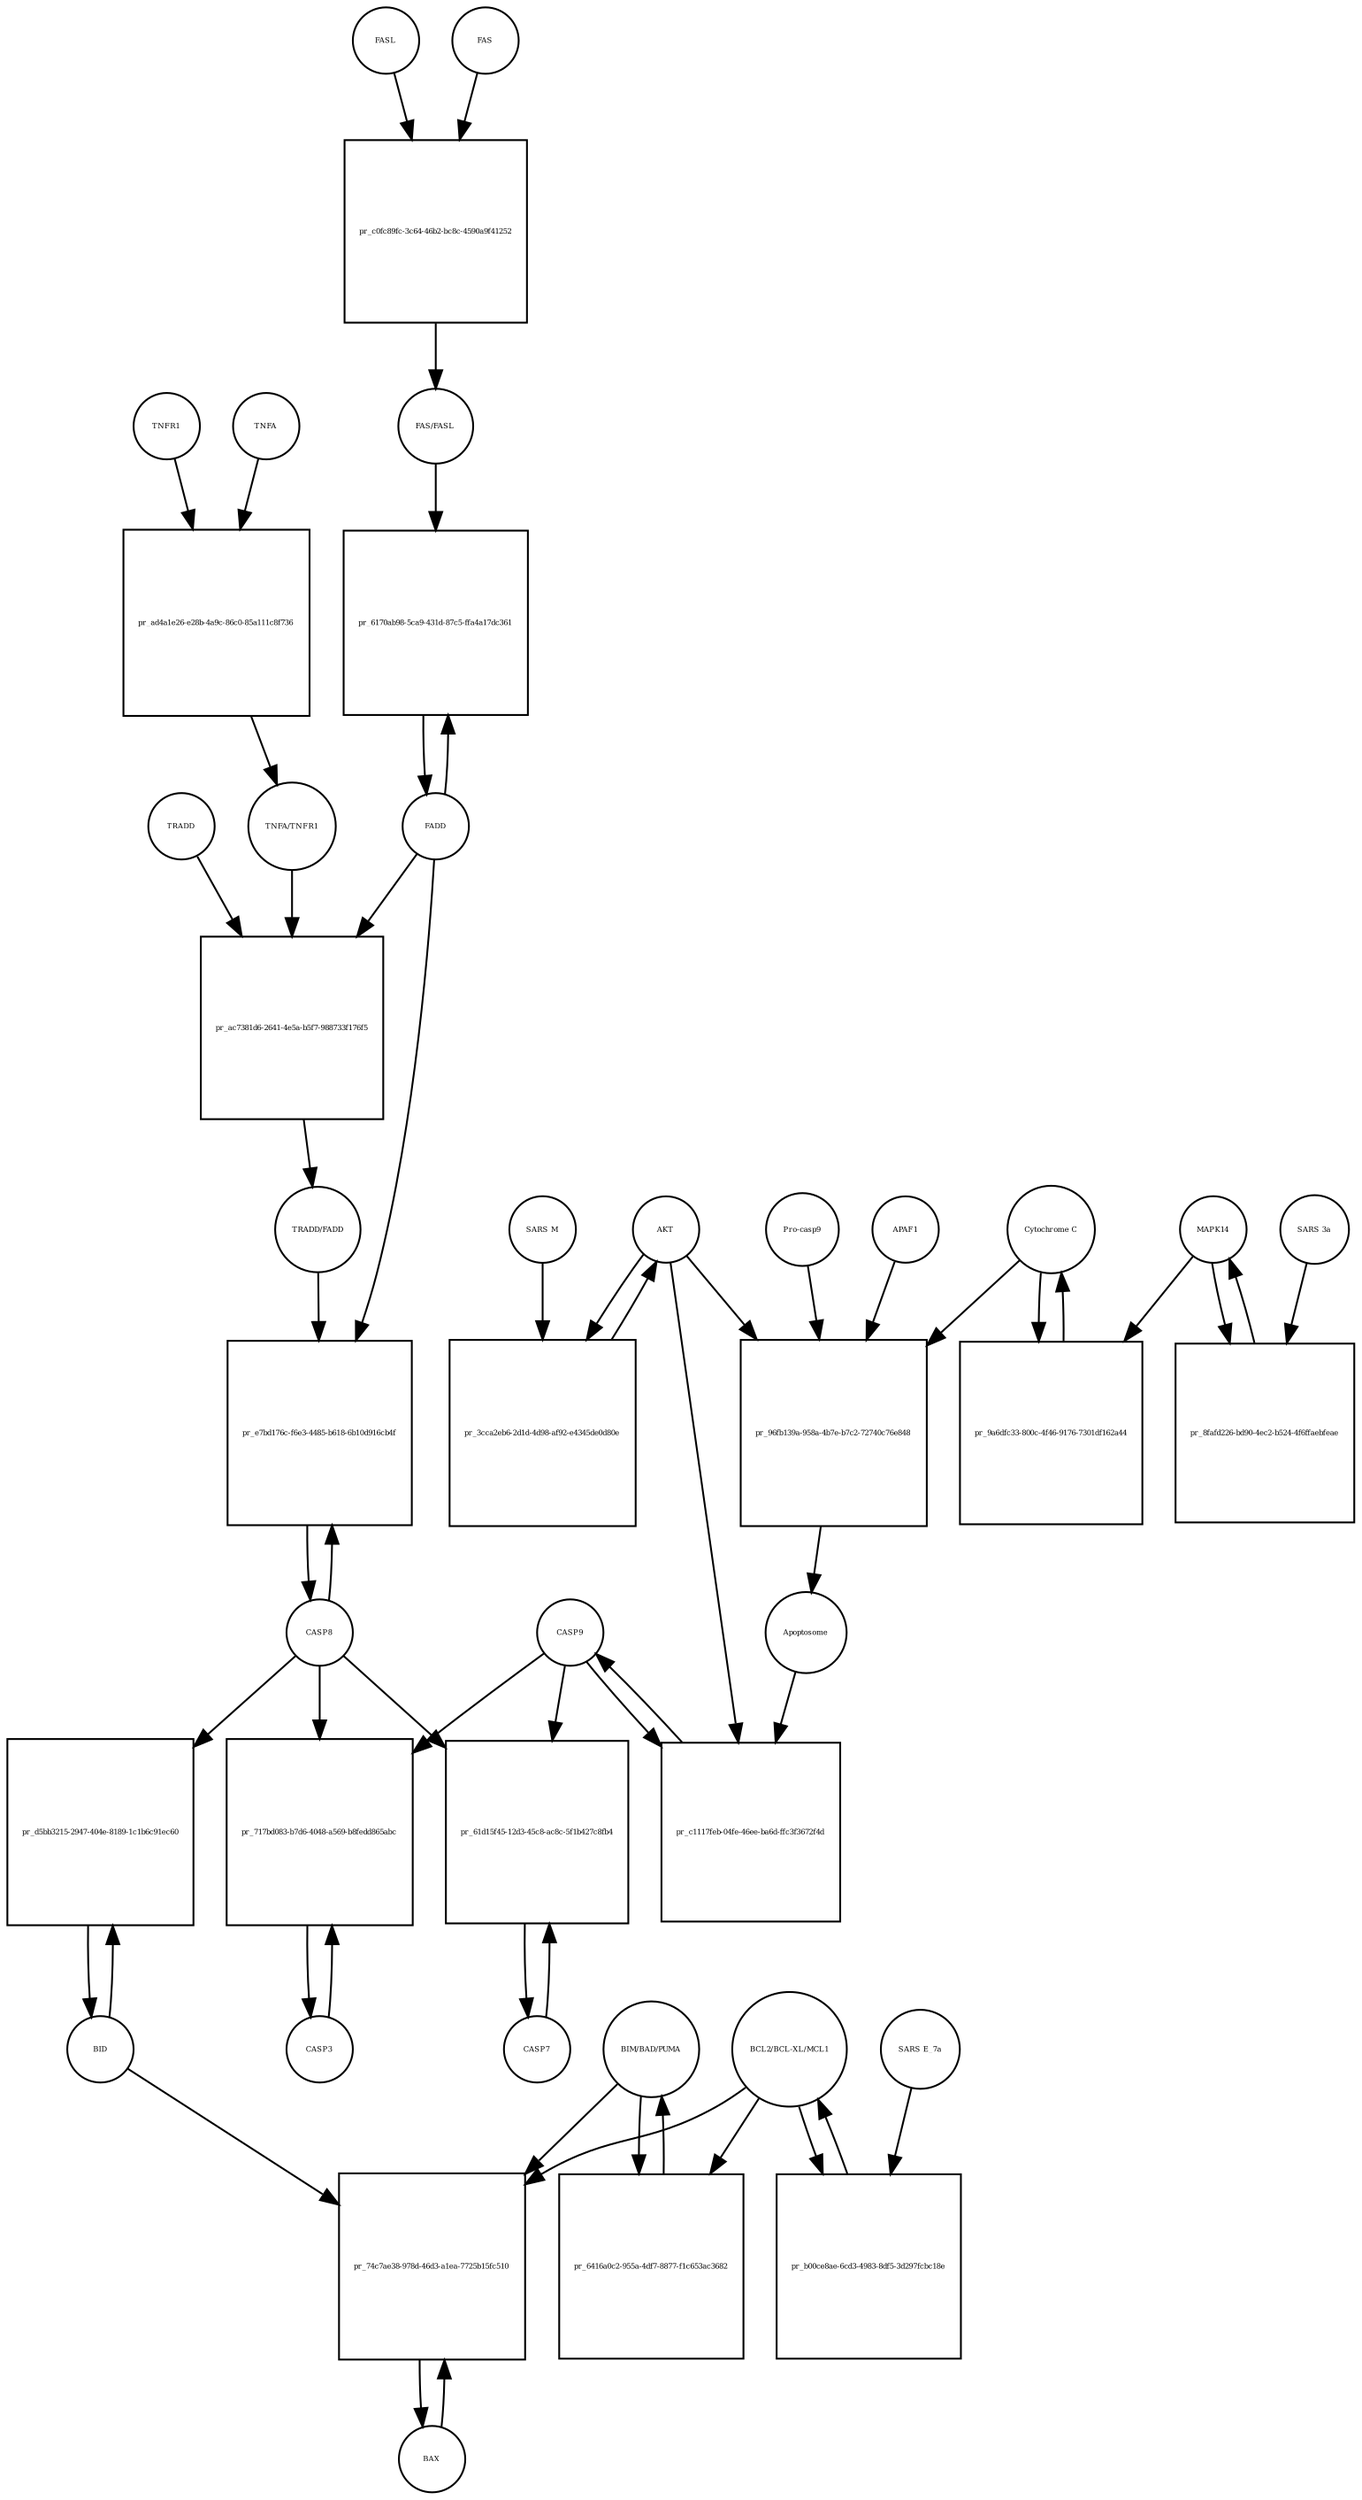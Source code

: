 strict digraph  {
FASL [annotation="", bipartite=0, cls=macromolecule, fontsize=4, label=FASL, shape=circle];
"pr_c0fc89fc-3c64-46b2-bc8c-4590a9f41252" [annotation="", bipartite=1, cls=process, fontsize=4, label="pr_c0fc89fc-3c64-46b2-bc8c-4590a9f41252", shape=square];
FAS [annotation="", bipartite=0, cls=macromolecule, fontsize=4, label=FAS, shape=circle];
"FAS/FASL" [annotation="", bipartite=0, cls=complex, fontsize=4, label="FAS/FASL", shape=circle];
TNFA [annotation="", bipartite=0, cls=macromolecule, fontsize=4, label=TNFA, shape=circle];
"pr_ad4a1e26-e28b-4a9c-86c0-85a111c8f736" [annotation="", bipartite=1, cls=process, fontsize=4, label="pr_ad4a1e26-e28b-4a9c-86c0-85a111c8f736", shape=square];
TNFR1 [annotation="", bipartite=0, cls=macromolecule, fontsize=4, label=TNFR1, shape=circle];
"TNFA/TNFR1" [annotation="", bipartite=0, cls=complex, fontsize=4, label="TNFA/TNFR1", shape=circle];
FADD [annotation="", bipartite=0, cls=macromolecule, fontsize=4, label=FADD, shape=circle];
"pr_6170ab98-5ca9-431d-87c5-ffa4a17dc361" [annotation="", bipartite=1, cls=process, fontsize=4, label="pr_6170ab98-5ca9-431d-87c5-ffa4a17dc361", shape=square];
CASP8 [annotation="", bipartite=0, cls=macromolecule, fontsize=4, label=CASP8, shape=circle];
"pr_e7bd176c-f6e3-4485-b618-6b10d916cb4f" [annotation="", bipartite=1, cls=process, fontsize=4, label="pr_e7bd176c-f6e3-4485-b618-6b10d916cb4f", shape=square];
"TRADD/FADD" [annotation="", bipartite=0, cls=complex, fontsize=4, label="TRADD/FADD", shape=circle];
CASP3 [annotation="", bipartite=0, cls=macromolecule, fontsize=4, label=CASP3, shape=circle];
"pr_717bd083-b7d6-4048-a569-b8fedd865abc" [annotation="", bipartite=1, cls=process, fontsize=4, label="pr_717bd083-b7d6-4048-a569-b8fedd865abc", shape=square];
CASP9 [annotation="", bipartite=0, cls=macromolecule, fontsize=4, label=CASP9, shape=circle];
"pr_c1117feb-04fe-46ee-ba6d-ffc3f3672f4d" [annotation="", bipartite=1, cls=process, fontsize=4, label="pr_c1117feb-04fe-46ee-ba6d-ffc3f3672f4d", shape=square];
Apoptosome [annotation="", bipartite=0, cls=complex, fontsize=4, label=Apoptosome, shape=circle];
AKT [annotation="", bipartite=0, cls=macromolecule, fontsize=4, label=AKT, shape=circle];
BID [annotation="", bipartite=0, cls=macromolecule, fontsize=4, label=BID, shape=circle];
"pr_d5bb3215-2947-404e-8189-1c1b6c91ec60" [annotation="", bipartite=1, cls=process, fontsize=4, label="pr_d5bb3215-2947-404e-8189-1c1b6c91ec60", shape=square];
BAX [annotation="", bipartite=0, cls=macromolecule, fontsize=4, label=BAX, shape=circle];
"pr_74c7ae38-978d-46d3-a1ea-7725b15fc510" [annotation="", bipartite=1, cls=process, fontsize=4, label="pr_74c7ae38-978d-46d3-a1ea-7725b15fc510", shape=square];
"BIM/BAD/PUMA" [annotation="", bipartite=0, cls=complex, fontsize=4, label="BIM/BAD/PUMA", shape=circle];
"BCL2/BCL-XL/MCL1" [annotation="", bipartite=0, cls=complex, fontsize=4, label="BCL2/BCL-XL/MCL1", shape=circle];
"Cytochrome C" [annotation="", bipartite=0, cls=macromolecule, fontsize=4, label="Cytochrome C", shape=circle];
"pr_9a6dfc33-800c-4f46-9176-7301df162a44" [annotation="", bipartite=1, cls=process, fontsize=4, label="pr_9a6dfc33-800c-4f46-9176-7301df162a44", shape=square];
MAPK14 [annotation="", bipartite=0, cls=macromolecule, fontsize=4, label=MAPK14, shape=circle];
APAF1 [annotation="", bipartite=0, cls=macromolecule, fontsize=4, label=APAF1, shape=circle];
"pr_96fb139a-958a-4b7e-b7c2-72740c76e848" [annotation="", bipartite=1, cls=process, fontsize=4, label="pr_96fb139a-958a-4b7e-b7c2-72740c76e848", shape=square];
"Pro-casp9" [annotation="", bipartite=0, cls=macromolecule, fontsize=4, label="Pro-casp9", shape=circle];
CASP7 [annotation="", bipartite=0, cls=macromolecule, fontsize=4, label=CASP7, shape=circle];
"pr_61d15f45-12d3-45c8-ac8c-5f1b427c8fb4" [annotation="", bipartite=1, cls=process, fontsize=4, label="pr_61d15f45-12d3-45c8-ac8c-5f1b427c8fb4", shape=square];
"pr_3cca2eb6-2d1d-4d98-af92-e4345de0d80e" [annotation="", bipartite=1, cls=process, fontsize=4, label="pr_3cca2eb6-2d1d-4d98-af92-e4345de0d80e", shape=square];
"SARS M" [annotation="", bipartite=0, cls=macromolecule, fontsize=4, label="SARS M", shape=circle];
"pr_ac7381d6-2641-4e5a-b5f7-988733f176f5" [annotation="", bipartite=1, cls=process, fontsize=4, label="pr_ac7381d6-2641-4e5a-b5f7-988733f176f5", shape=square];
TRADD [annotation="", bipartite=0, cls=macromolecule, fontsize=4, label=TRADD, shape=circle];
"pr_8fafd226-bd90-4ec2-b524-4f6ffaebfeae" [annotation="", bipartite=1, cls=process, fontsize=4, label="pr_8fafd226-bd90-4ec2-b524-4f6ffaebfeae", shape=square];
"SARS 3a" [annotation="", bipartite=0, cls=macromolecule, fontsize=4, label="SARS 3a", shape=circle];
"pr_6416a0c2-955a-4df7-8877-f1c653ac3682" [annotation="", bipartite=1, cls=process, fontsize=4, label="pr_6416a0c2-955a-4df7-8877-f1c653ac3682", shape=square];
"pr_b00ce8ae-6cd3-4983-8df5-3d297fcbc18e" [annotation="", bipartite=1, cls=process, fontsize=4, label="pr_b00ce8ae-6cd3-4983-8df5-3d297fcbc18e", shape=square];
"SARS E_7a" [annotation="", bipartite=0, cls=macromolecule, fontsize=4, label="SARS E_7a", shape=circle];
FASL -> "pr_c0fc89fc-3c64-46b2-bc8c-4590a9f41252"  [annotation="", interaction_type=consumption];
"pr_c0fc89fc-3c64-46b2-bc8c-4590a9f41252" -> "FAS/FASL"  [annotation="", interaction_type=production];
FAS -> "pr_c0fc89fc-3c64-46b2-bc8c-4590a9f41252"  [annotation="", interaction_type=consumption];
"FAS/FASL" -> "pr_6170ab98-5ca9-431d-87c5-ffa4a17dc361"  [annotation="urn_miriam_kegg.pathway_hsa04210", interaction_type=catalysis];
TNFA -> "pr_ad4a1e26-e28b-4a9c-86c0-85a111c8f736"  [annotation="", interaction_type=consumption];
"pr_ad4a1e26-e28b-4a9c-86c0-85a111c8f736" -> "TNFA/TNFR1"  [annotation="", interaction_type=production];
TNFR1 -> "pr_ad4a1e26-e28b-4a9c-86c0-85a111c8f736"  [annotation="", interaction_type=consumption];
"TNFA/TNFR1" -> "pr_ac7381d6-2641-4e5a-b5f7-988733f176f5"  [annotation="urn_miriam_kegg.pathway_hsa04210", interaction_type=catalysis];
FADD -> "pr_6170ab98-5ca9-431d-87c5-ffa4a17dc361"  [annotation="", interaction_type=consumption];
FADD -> "pr_e7bd176c-f6e3-4485-b618-6b10d916cb4f"  [annotation="urn_miriam_kegg.pathway_hsa04210", interaction_type=catalysis];
FADD -> "pr_ac7381d6-2641-4e5a-b5f7-988733f176f5"  [annotation="", interaction_type=consumption];
"pr_6170ab98-5ca9-431d-87c5-ffa4a17dc361" -> FADD  [annotation="", interaction_type=production];
CASP8 -> "pr_e7bd176c-f6e3-4485-b618-6b10d916cb4f"  [annotation="", interaction_type=consumption];
CASP8 -> "pr_717bd083-b7d6-4048-a569-b8fedd865abc"  [annotation="urn_miriam_kegg.pathway_hsa04210", interaction_type=catalysis];
CASP8 -> "pr_d5bb3215-2947-404e-8189-1c1b6c91ec60"  [annotation="urn_miriam_kegg.pathway_hsa04210", interaction_type=catalysis];
CASP8 -> "pr_61d15f45-12d3-45c8-ac8c-5f1b427c8fb4"  [annotation="urn_miriam_kegg.pathway_hsa04210", interaction_type=catalysis];
"pr_e7bd176c-f6e3-4485-b618-6b10d916cb4f" -> CASP8  [annotation="", interaction_type=production];
"TRADD/FADD" -> "pr_e7bd176c-f6e3-4485-b618-6b10d916cb4f"  [annotation="urn_miriam_kegg.pathway_hsa04210", interaction_type=catalysis];
CASP3 -> "pr_717bd083-b7d6-4048-a569-b8fedd865abc"  [annotation="", interaction_type=consumption];
"pr_717bd083-b7d6-4048-a569-b8fedd865abc" -> CASP3  [annotation="", interaction_type=production];
CASP9 -> "pr_717bd083-b7d6-4048-a569-b8fedd865abc"  [annotation="urn_miriam_kegg.pathway_hsa04210", interaction_type=catalysis];
CASP9 -> "pr_c1117feb-04fe-46ee-ba6d-ffc3f3672f4d"  [annotation="", interaction_type=consumption];
CASP9 -> "pr_61d15f45-12d3-45c8-ac8c-5f1b427c8fb4"  [annotation="urn_miriam_kegg.pathway_hsa04210", interaction_type=catalysis];
"pr_c1117feb-04fe-46ee-ba6d-ffc3f3672f4d" -> CASP9  [annotation="", interaction_type=production];
Apoptosome -> "pr_c1117feb-04fe-46ee-ba6d-ffc3f3672f4d"  [annotation="urn_miriam_kegg.pathway_hsa04210", interaction_type=catalysis];
AKT -> "pr_c1117feb-04fe-46ee-ba6d-ffc3f3672f4d"  [annotation="urn_miriam_kegg.pathway_hsa04210", interaction_type=inhibition];
AKT -> "pr_96fb139a-958a-4b7e-b7c2-72740c76e848"  [annotation="urn_miriam_kegg.pathway_hsa04210", interaction_type=inhibition];
AKT -> "pr_3cca2eb6-2d1d-4d98-af92-e4345de0d80e"  [annotation="", interaction_type=consumption];
BID -> "pr_d5bb3215-2947-404e-8189-1c1b6c91ec60"  [annotation="", interaction_type=consumption];
BID -> "pr_74c7ae38-978d-46d3-a1ea-7725b15fc510"  [annotation=urn_miriam_pubmed_31226023, interaction_type=catalysis];
"pr_d5bb3215-2947-404e-8189-1c1b6c91ec60" -> BID  [annotation="", interaction_type=production];
BAX -> "pr_74c7ae38-978d-46d3-a1ea-7725b15fc510"  [annotation="", interaction_type=consumption];
"pr_74c7ae38-978d-46d3-a1ea-7725b15fc510" -> BAX  [annotation="", interaction_type=production];
"BIM/BAD/PUMA" -> "pr_74c7ae38-978d-46d3-a1ea-7725b15fc510"  [annotation=urn_miriam_pubmed_31226023, interaction_type=catalysis];
"BIM/BAD/PUMA" -> "pr_6416a0c2-955a-4df7-8877-f1c653ac3682"  [annotation="", interaction_type=consumption];
"BCL2/BCL-XL/MCL1" -> "pr_74c7ae38-978d-46d3-a1ea-7725b15fc510"  [annotation=urn_miriam_pubmed_31226023, interaction_type=inhibition];
"BCL2/BCL-XL/MCL1" -> "pr_6416a0c2-955a-4df7-8877-f1c653ac3682"  [annotation="", interaction_type=inhibition];
"BCL2/BCL-XL/MCL1" -> "pr_b00ce8ae-6cd3-4983-8df5-3d297fcbc18e"  [annotation="", interaction_type=consumption];
"Cytochrome C" -> "pr_9a6dfc33-800c-4f46-9176-7301df162a44"  [annotation="", interaction_type=consumption];
"Cytochrome C" -> "pr_96fb139a-958a-4b7e-b7c2-72740c76e848"  [annotation="", interaction_type=consumption];
"pr_9a6dfc33-800c-4f46-9176-7301df162a44" -> "Cytochrome C"  [annotation="", interaction_type=production];
MAPK14 -> "pr_9a6dfc33-800c-4f46-9176-7301df162a44"  [annotation="urn_miriam_kegg.pathway_hsa04210|urn_miriam_pubmed_31226023", interaction_type=catalysis];
MAPK14 -> "pr_8fafd226-bd90-4ec2-b524-4f6ffaebfeae"  [annotation="", interaction_type=consumption];
APAF1 -> "pr_96fb139a-958a-4b7e-b7c2-72740c76e848"  [annotation="", interaction_type=consumption];
"pr_96fb139a-958a-4b7e-b7c2-72740c76e848" -> Apoptosome  [annotation="", interaction_type=production];
"Pro-casp9" -> "pr_96fb139a-958a-4b7e-b7c2-72740c76e848"  [annotation="", interaction_type=consumption];
CASP7 -> "pr_61d15f45-12d3-45c8-ac8c-5f1b427c8fb4"  [annotation="", interaction_type=consumption];
"pr_61d15f45-12d3-45c8-ac8c-5f1b427c8fb4" -> CASP7  [annotation="", interaction_type=production];
"pr_3cca2eb6-2d1d-4d98-af92-e4345de0d80e" -> AKT  [annotation="", interaction_type=production];
"SARS M" -> "pr_3cca2eb6-2d1d-4d98-af92-e4345de0d80e"  [annotation=urn_miriam_pubmed_31226023, interaction_type=inhibition];
"pr_ac7381d6-2641-4e5a-b5f7-988733f176f5" -> "TRADD/FADD"  [annotation="", interaction_type=production];
TRADD -> "pr_ac7381d6-2641-4e5a-b5f7-988733f176f5"  [annotation="", interaction_type=consumption];
"pr_8fafd226-bd90-4ec2-b524-4f6ffaebfeae" -> MAPK14  [annotation="", interaction_type=production];
"SARS 3a" -> "pr_8fafd226-bd90-4ec2-b524-4f6ffaebfeae"  [annotation=urn_miriam_pubmed_31226023, interaction_type=catalysis];
"pr_6416a0c2-955a-4df7-8877-f1c653ac3682" -> "BIM/BAD/PUMA"  [annotation="", interaction_type=production];
"pr_b00ce8ae-6cd3-4983-8df5-3d297fcbc18e" -> "BCL2/BCL-XL/MCL1"  [annotation="", interaction_type=production];
"SARS E_7a" -> "pr_b00ce8ae-6cd3-4983-8df5-3d297fcbc18e"  [annotation="", interaction_type=inhibition];
}
